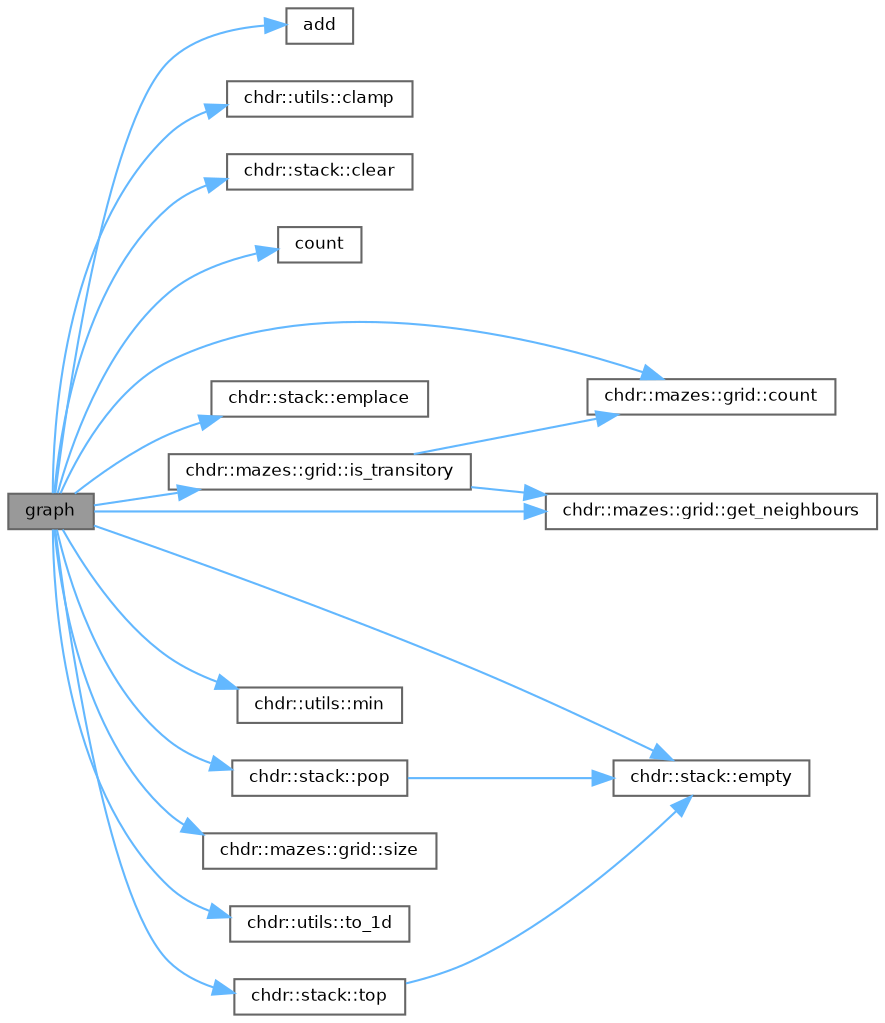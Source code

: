 digraph "graph"
{
 // LATEX_PDF_SIZE
  bgcolor="transparent";
  edge [fontname=Helvetica,fontsize=8,labelfontname=Helvetica,labelfontsize=8];
  node [fontname=Helvetica,fontsize=8,shape=box,height=0.2,width=0.4];
  rankdir="LR";
  Node1 [id="Node000001",label="graph",height=0.2,width=0.4,color="gray40", fillcolor="grey60", style="filled", fontcolor="black",tooltip="Constructs a graph instance from a grid structure."];
  Node1 -> Node2 [id="edge1_Node000001_Node000002",color="steelblue1",style="solid",tooltip=" "];
  Node2 [id="Node000002",label="add",height=0.2,width=0.4,color="grey40", fillcolor="white", style="filled",URL="$d9/dcb/classchdr_1_1mazes_1_1graph_ab41a4e064828273b133921f8d05a7540.html#ab41a4e064828273b133921f8d05a7540",tooltip="Adds a new vertex to the graph with the specified identifier."];
  Node1 -> Node3 [id="edge2_Node000001_Node000003",color="steelblue1",style="solid",tooltip=" "];
  Node3 [id="Node000003",label="chdr::utils::clamp",height=0.2,width=0.4,color="grey40", fillcolor="white", style="filled",URL="$d2/dcb/structchdr_1_1utils_a81ba0122d283ec87be2676092c872a52.html#a81ba0122d283ec87be2676092c872a52",tooltip="Constrains a value to lie within a specified range."];
  Node1 -> Node4 [id="edge3_Node000001_Node000004",color="steelblue1",style="solid",tooltip=" "];
  Node4 [id="Node000004",label="chdr::stack::clear",height=0.2,width=0.4,color="grey40", fillcolor="white", style="filled",URL="$db/dc9/classchdr_1_1stack_ac8bb3912a3ce86b15842e79d0b421204.html#ac8bb3912a3ce86b15842e79d0b421204",tooltip="Clears all elements from the stack."];
  Node1 -> Node5 [id="edge4_Node000001_Node000005",color="steelblue1",style="solid",tooltip=" "];
  Node5 [id="Node000005",label="count",height=0.2,width=0.4,color="grey40", fillcolor="white", style="filled",URL="$d9/dcb/classchdr_1_1mazes_1_1graph_ad6077e456dd6abb62d82087b55dc2331.html#ad6077e456dd6abb62d82087b55dc2331",tooltip="Returns the total number of vertices in the graph."];
  Node1 -> Node6 [id="edge5_Node000001_Node000006",color="steelblue1",style="solid",tooltip=" "];
  Node6 [id="Node000006",label="chdr::mazes::grid::count",height=0.2,width=0.4,color="grey40", fillcolor="white", style="filled",URL="$dd/de3/classchdr_1_1mazes_1_1grid_ad6077e456dd6abb62d82087b55dc2331.html#ad6077e456dd6abb62d82087b55dc2331",tooltip="Retrieves the total count of elements in the grid."];
  Node1 -> Node7 [id="edge6_Node000001_Node000007",color="steelblue1",style="solid",tooltip=" "];
  Node7 [id="Node000007",label="chdr::stack::emplace",height=0.2,width=0.4,color="grey40", fillcolor="white", style="filled",URL="$db/dc9/classchdr_1_1stack_add55c8b8d3e3d6419e57210d3313fd09.html#add55c8b8d3e3d6419e57210d3313fd09",tooltip="Constructs an element in place, adding it to the stack."];
  Node1 -> Node8 [id="edge7_Node000001_Node000008",color="steelblue1",style="solid",tooltip=" "];
  Node8 [id="Node000008",label="chdr::stack::empty",height=0.2,width=0.4,color="grey40", fillcolor="white", style="filled",URL="$db/dc9/classchdr_1_1stack_a3f6fc5de06a318920d84f3c3742db07f.html#a3f6fc5de06a318920d84f3c3742db07f",tooltip="Checks if the stack is empty."];
  Node1 -> Node9 [id="edge8_Node000001_Node000009",color="steelblue1",style="solid",tooltip=" "];
  Node9 [id="Node000009",label="chdr::mazes::grid::get_neighbours",height=0.2,width=0.4,color="grey40", fillcolor="white", style="filled",URL="$dd/de3/classchdr_1_1mazes_1_1grid_a0abdfb4af71cccf812fb2b7150f0cc72.html#a0abdfb4af71cccf812fb2b7150f0cc72",tooltip="Retrieves the neighbours of a node within the grid."];
  Node1 -> Node10 [id="edge9_Node000001_Node000010",color="steelblue1",style="solid",tooltip=" "];
  Node10 [id="Node000010",label="chdr::mazes::grid::is_transitory",height=0.2,width=0.4,color="grey40", fillcolor="white", style="filled",URL="$dd/de3/classchdr_1_1mazes_1_1grid_a264c48c1d975bf357e96edcb92331ad2.html#a264c48c1d975bf357e96edcb92331ad2",tooltip="Determines whether a cell at the given index is transitory."];
  Node10 -> Node6 [id="edge10_Node000010_Node000006",color="steelblue1",style="solid",tooltip=" "];
  Node10 -> Node9 [id="edge11_Node000010_Node000009",color="steelblue1",style="solid",tooltip=" "];
  Node1 -> Node11 [id="edge12_Node000001_Node000011",color="steelblue1",style="solid",tooltip=" "];
  Node11 [id="Node000011",label="chdr::utils::min",height=0.2,width=0.4,color="grey40", fillcolor="white", style="filled",URL="$d2/dcb/structchdr_1_1utils_a2287d696e022b9c172ac719c733627e3.html#a2287d696e022b9c172ac719c733627e3",tooltip="Returns the smaller of two values."];
  Node1 -> Node12 [id="edge13_Node000001_Node000012",color="steelblue1",style="solid",tooltip=" "];
  Node12 [id="Node000012",label="chdr::stack::pop",height=0.2,width=0.4,color="grey40", fillcolor="white", style="filled",URL="$db/dc9/classchdr_1_1stack_a312e7f6c761a199c1369fbe651e084f0.html#a312e7f6c761a199c1369fbe651e084f0",tooltip="Pops an element from the stack."];
  Node12 -> Node8 [id="edge14_Node000012_Node000008",color="steelblue1",style="solid",tooltip=" "];
  Node1 -> Node13 [id="edge15_Node000001_Node000013",color="steelblue1",style="solid",tooltip=" "];
  Node13 [id="Node000013",label="chdr::mazes::grid::size",height=0.2,width=0.4,color="grey40", fillcolor="white", style="filled",URL="$dd/de3/classchdr_1_1mazes_1_1grid_a32d34adb7833cb15aa705c6c7ada57a8.html#a32d34adb7833cb15aa705c6c7ada57a8",tooltip="Retrieves the size of the grid."];
  Node1 -> Node14 [id="edge16_Node000001_Node000014",color="steelblue1",style="solid",tooltip=" "];
  Node14 [id="Node000014",label="chdr::utils::to_1d",height=0.2,width=0.4,color="grey40", fillcolor="white", style="filled",URL="$d2/dcb/structchdr_1_1utils_a5741e93a4c4f5630e7c86bda862cf611.html#a5741e93a4c4f5630e7c86bda862cf611",tooltip="Maps a multidimensional index to a one-dimensional array index."];
  Node1 -> Node15 [id="edge17_Node000001_Node000015",color="steelblue1",style="solid",tooltip=" "];
  Node15 [id="Node000015",label="chdr::stack::top",height=0.2,width=0.4,color="grey40", fillcolor="white", style="filled",URL="$db/dc9/classchdr_1_1stack_a20a753362275d34a67d855ce0105fab7.html#a20a753362275d34a67d855ce0105fab7",tooltip="Provides access to the top element of the stack."];
  Node15 -> Node8 [id="edge18_Node000015_Node000008",color="steelblue1",style="solid",tooltip=" "];
}
